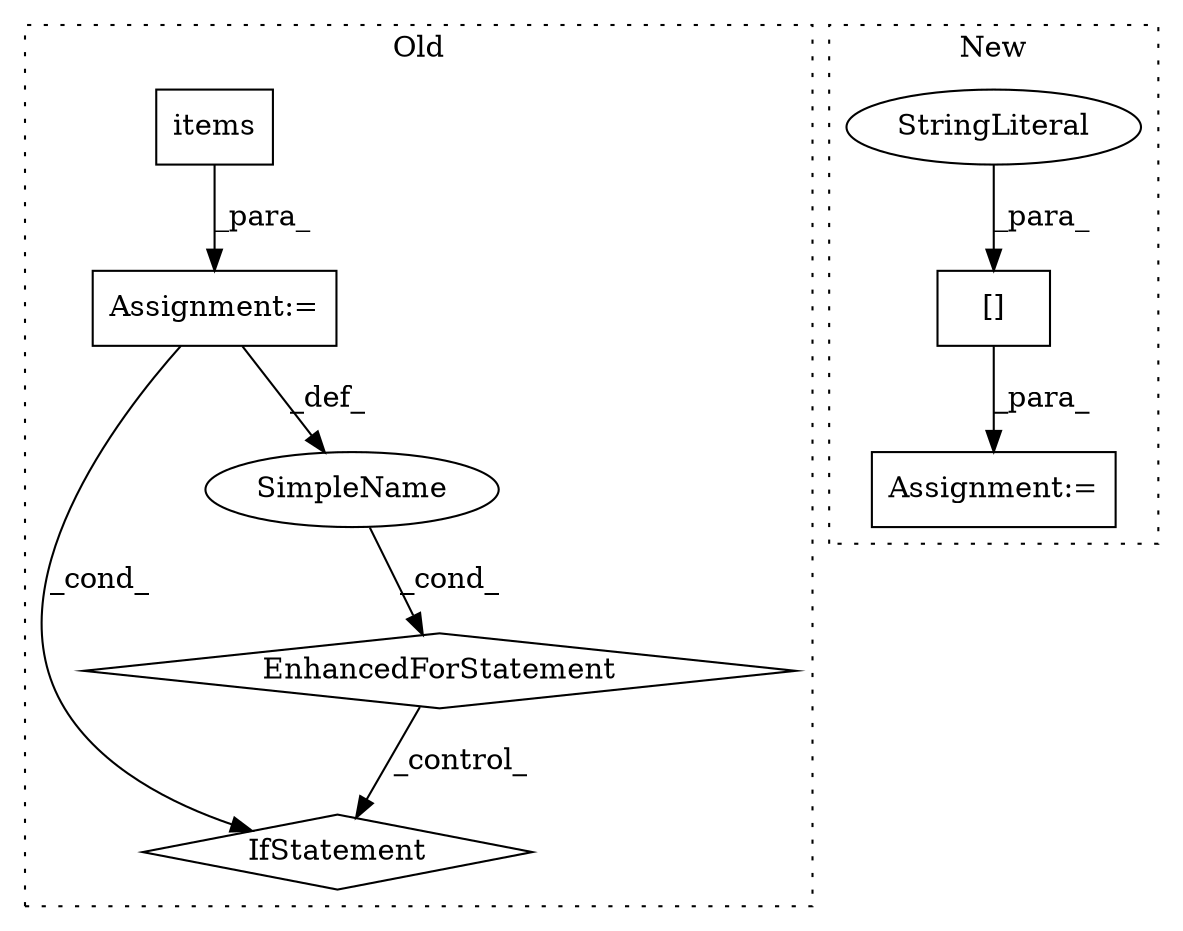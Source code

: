 digraph G {
subgraph cluster0 {
1 [label="items" a="32" s="5356" l="7" shape="box"];
3 [label="Assignment:=" a="7" s="5244,5363" l="85,2" shape="box"];
4 [label="EnhancedForStatement" a="70" s="5244,5363" l="85,2" shape="diamond"];
6 [label="IfStatement" a="25" s="5377,5437" l="4,2" shape="diamond"];
7 [label="SimpleName" a="42" s="5341" l="5" shape="ellipse"];
label = "Old";
style="dotted";
}
subgraph cluster1 {
2 [label="[]" a="2" s="2713,2731" l="11,1" shape="box"];
5 [label="Assignment:=" a="7" s="2712" l="1" shape="box"];
8 [label="StringLiteral" a="45" s="2724" l="7" shape="ellipse"];
label = "New";
style="dotted";
}
1 -> 3 [label="_para_"];
2 -> 5 [label="_para_"];
3 -> 7 [label="_def_"];
3 -> 6 [label="_cond_"];
4 -> 6 [label="_control_"];
7 -> 4 [label="_cond_"];
8 -> 2 [label="_para_"];
}